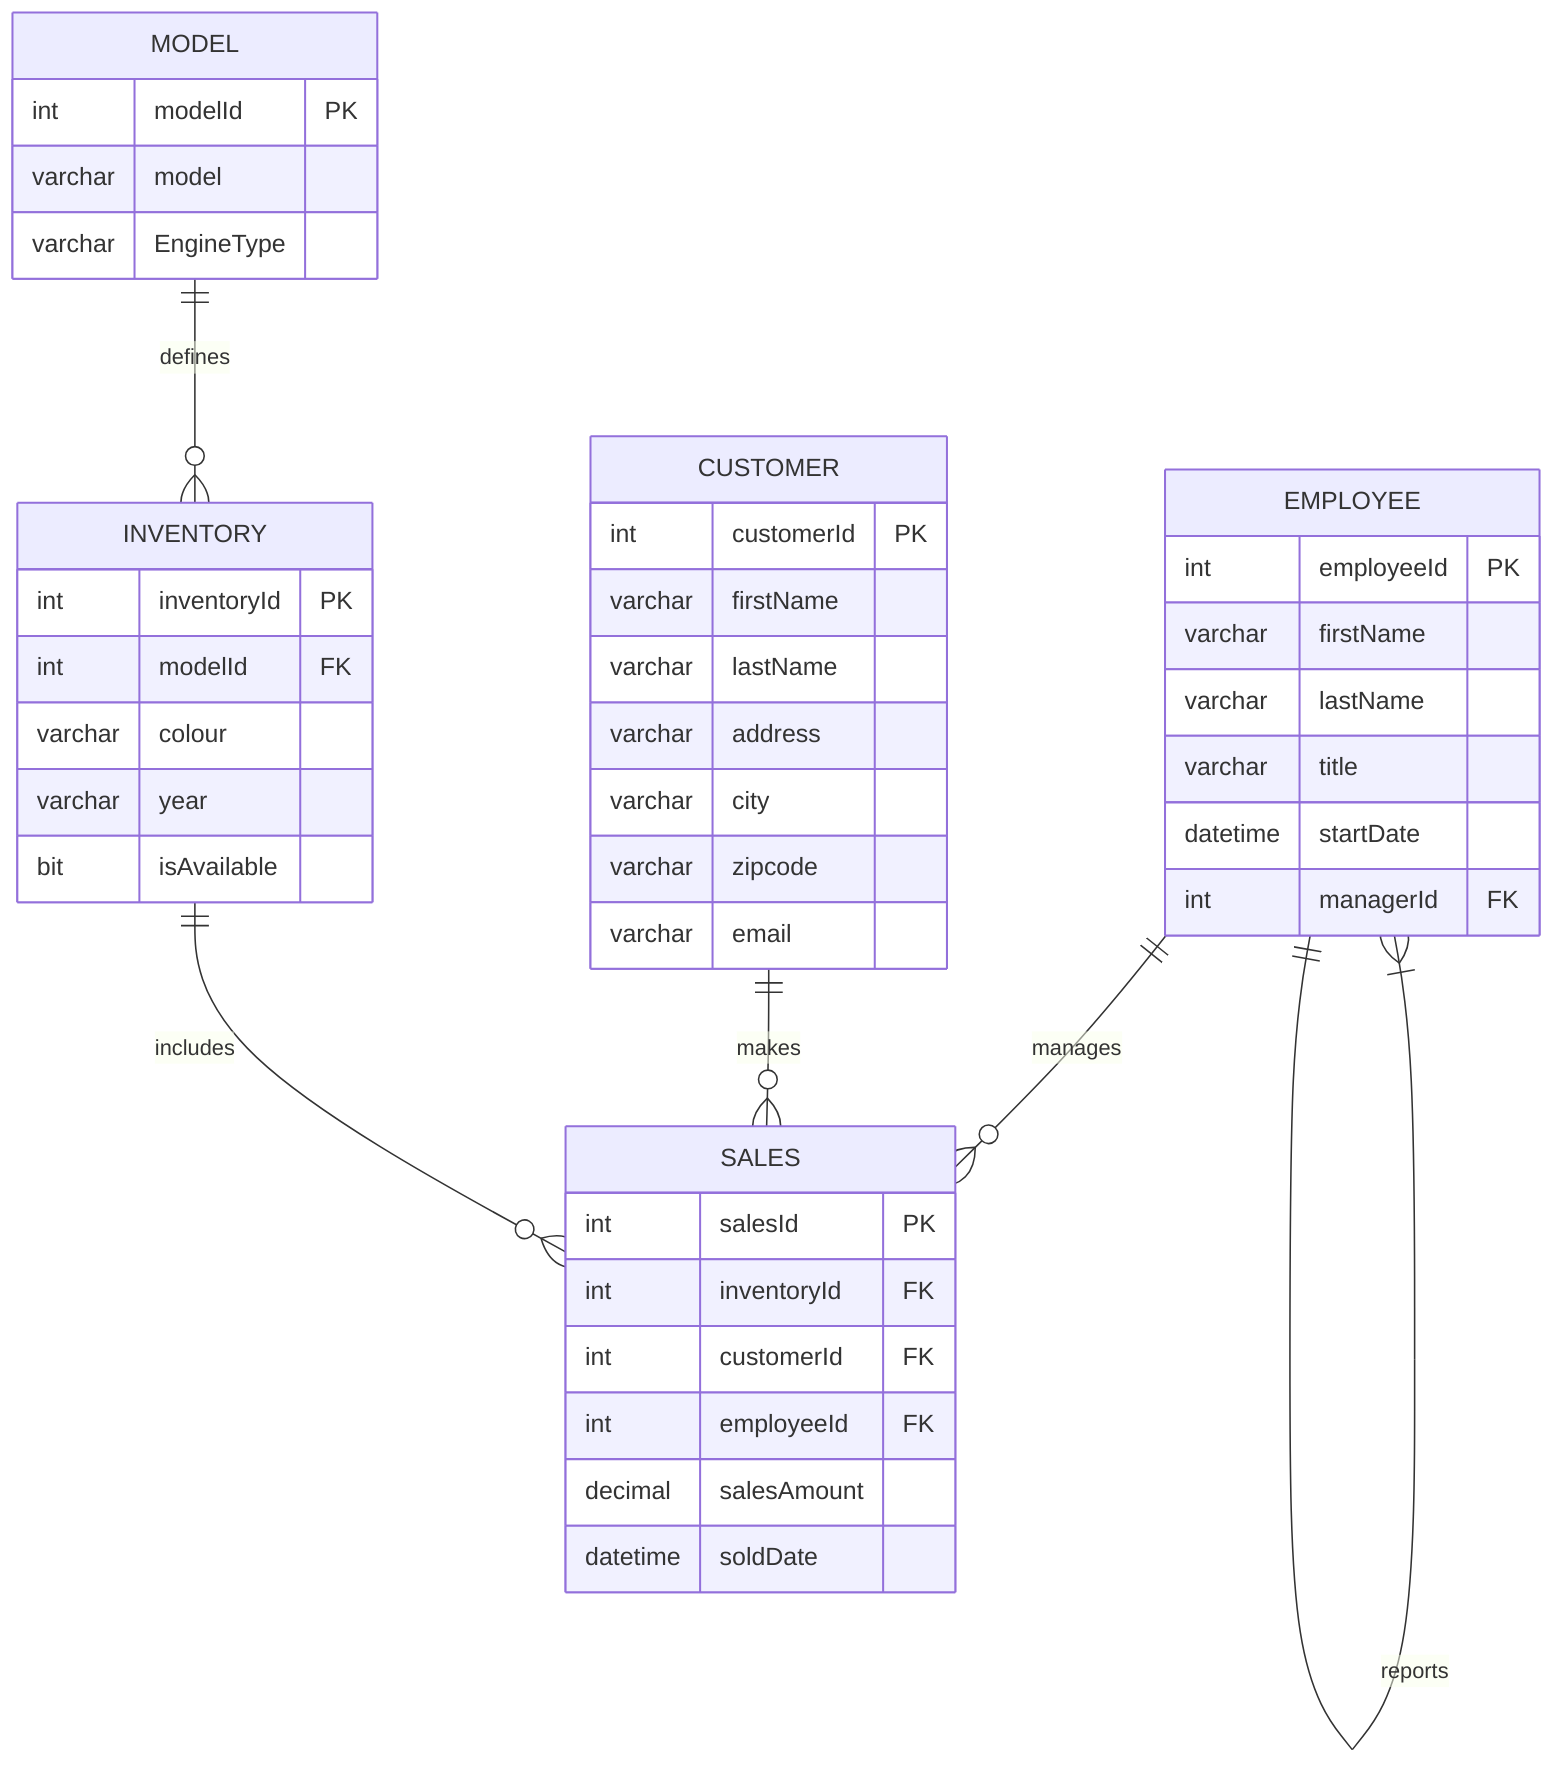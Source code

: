 erDiagram
    EMPLOYEE {
        int employeeId PK
        varchar firstName
        varchar lastName
        varchar title
        datetime startDate
        int managerId FK
    }
    CUSTOMER {
        int customerId PK
        varchar firstName
        varchar lastName
        varchar address
        varchar city
        varchar zipcode
        varchar email
    }
    MODEL {
        int modelId PK
        varchar model
        varchar EngineType
    }
    INVENTORY {
        int inventoryId PK
        int modelId FK
        varchar colour
        varchar year
        bit isAvailable
    }
    SALES {
        int salesId PK
        int inventoryId FK
        int customerId FK
        int employeeId FK
        decimal salesAmount
        datetime soldDate
    }

    EMPLOYEE ||--o{ SALES : "manages"
    CUSTOMER ||--o{ SALES : "makes"
    INVENTORY ||--o{ SALES : "includes"
    MODEL ||--o{ INVENTORY : "defines"
    EMPLOYEE }|--|| EMPLOYEE : "reports"